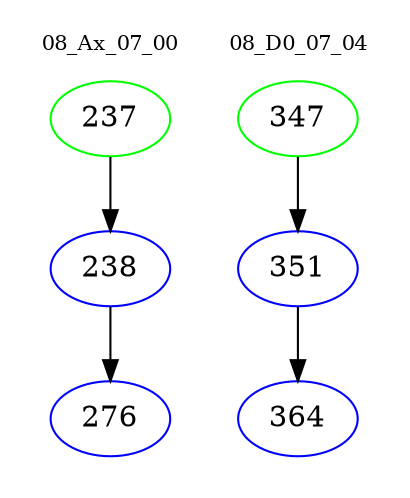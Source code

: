 digraph{
subgraph cluster_0 {
color = white
label = "08_Ax_07_00";
fontsize=10;
T0_237 [label="237", color="green"]
T0_237 -> T0_238 [color="black"]
T0_238 [label="238", color="blue"]
T0_238 -> T0_276 [color="black"]
T0_276 [label="276", color="blue"]
}
subgraph cluster_1 {
color = white
label = "08_D0_07_04";
fontsize=10;
T1_347 [label="347", color="green"]
T1_347 -> T1_351 [color="black"]
T1_351 [label="351", color="blue"]
T1_351 -> T1_364 [color="black"]
T1_364 [label="364", color="blue"]
}
}
